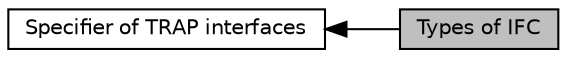 digraph "Types of IFC"
{
  edge [fontname="Helvetica",fontsize="10",labelfontname="Helvetica",labelfontsize="10"];
  node [fontname="Helvetica",fontsize="10",shape=record];
  rankdir=LR;
  Node0 [label="Types of IFC",height=0.2,width=0.4,color="black", fillcolor="grey75", style="filled", fontcolor="black"];
  Node1 [label="Specifier of TRAP interfaces",height=0.2,width=0.4,color="black", fillcolor="white", style="filled",URL="$group__trapifcspec.html"];
  Node1->Node0 [shape=plaintext, dir="back", style="solid"];
}
